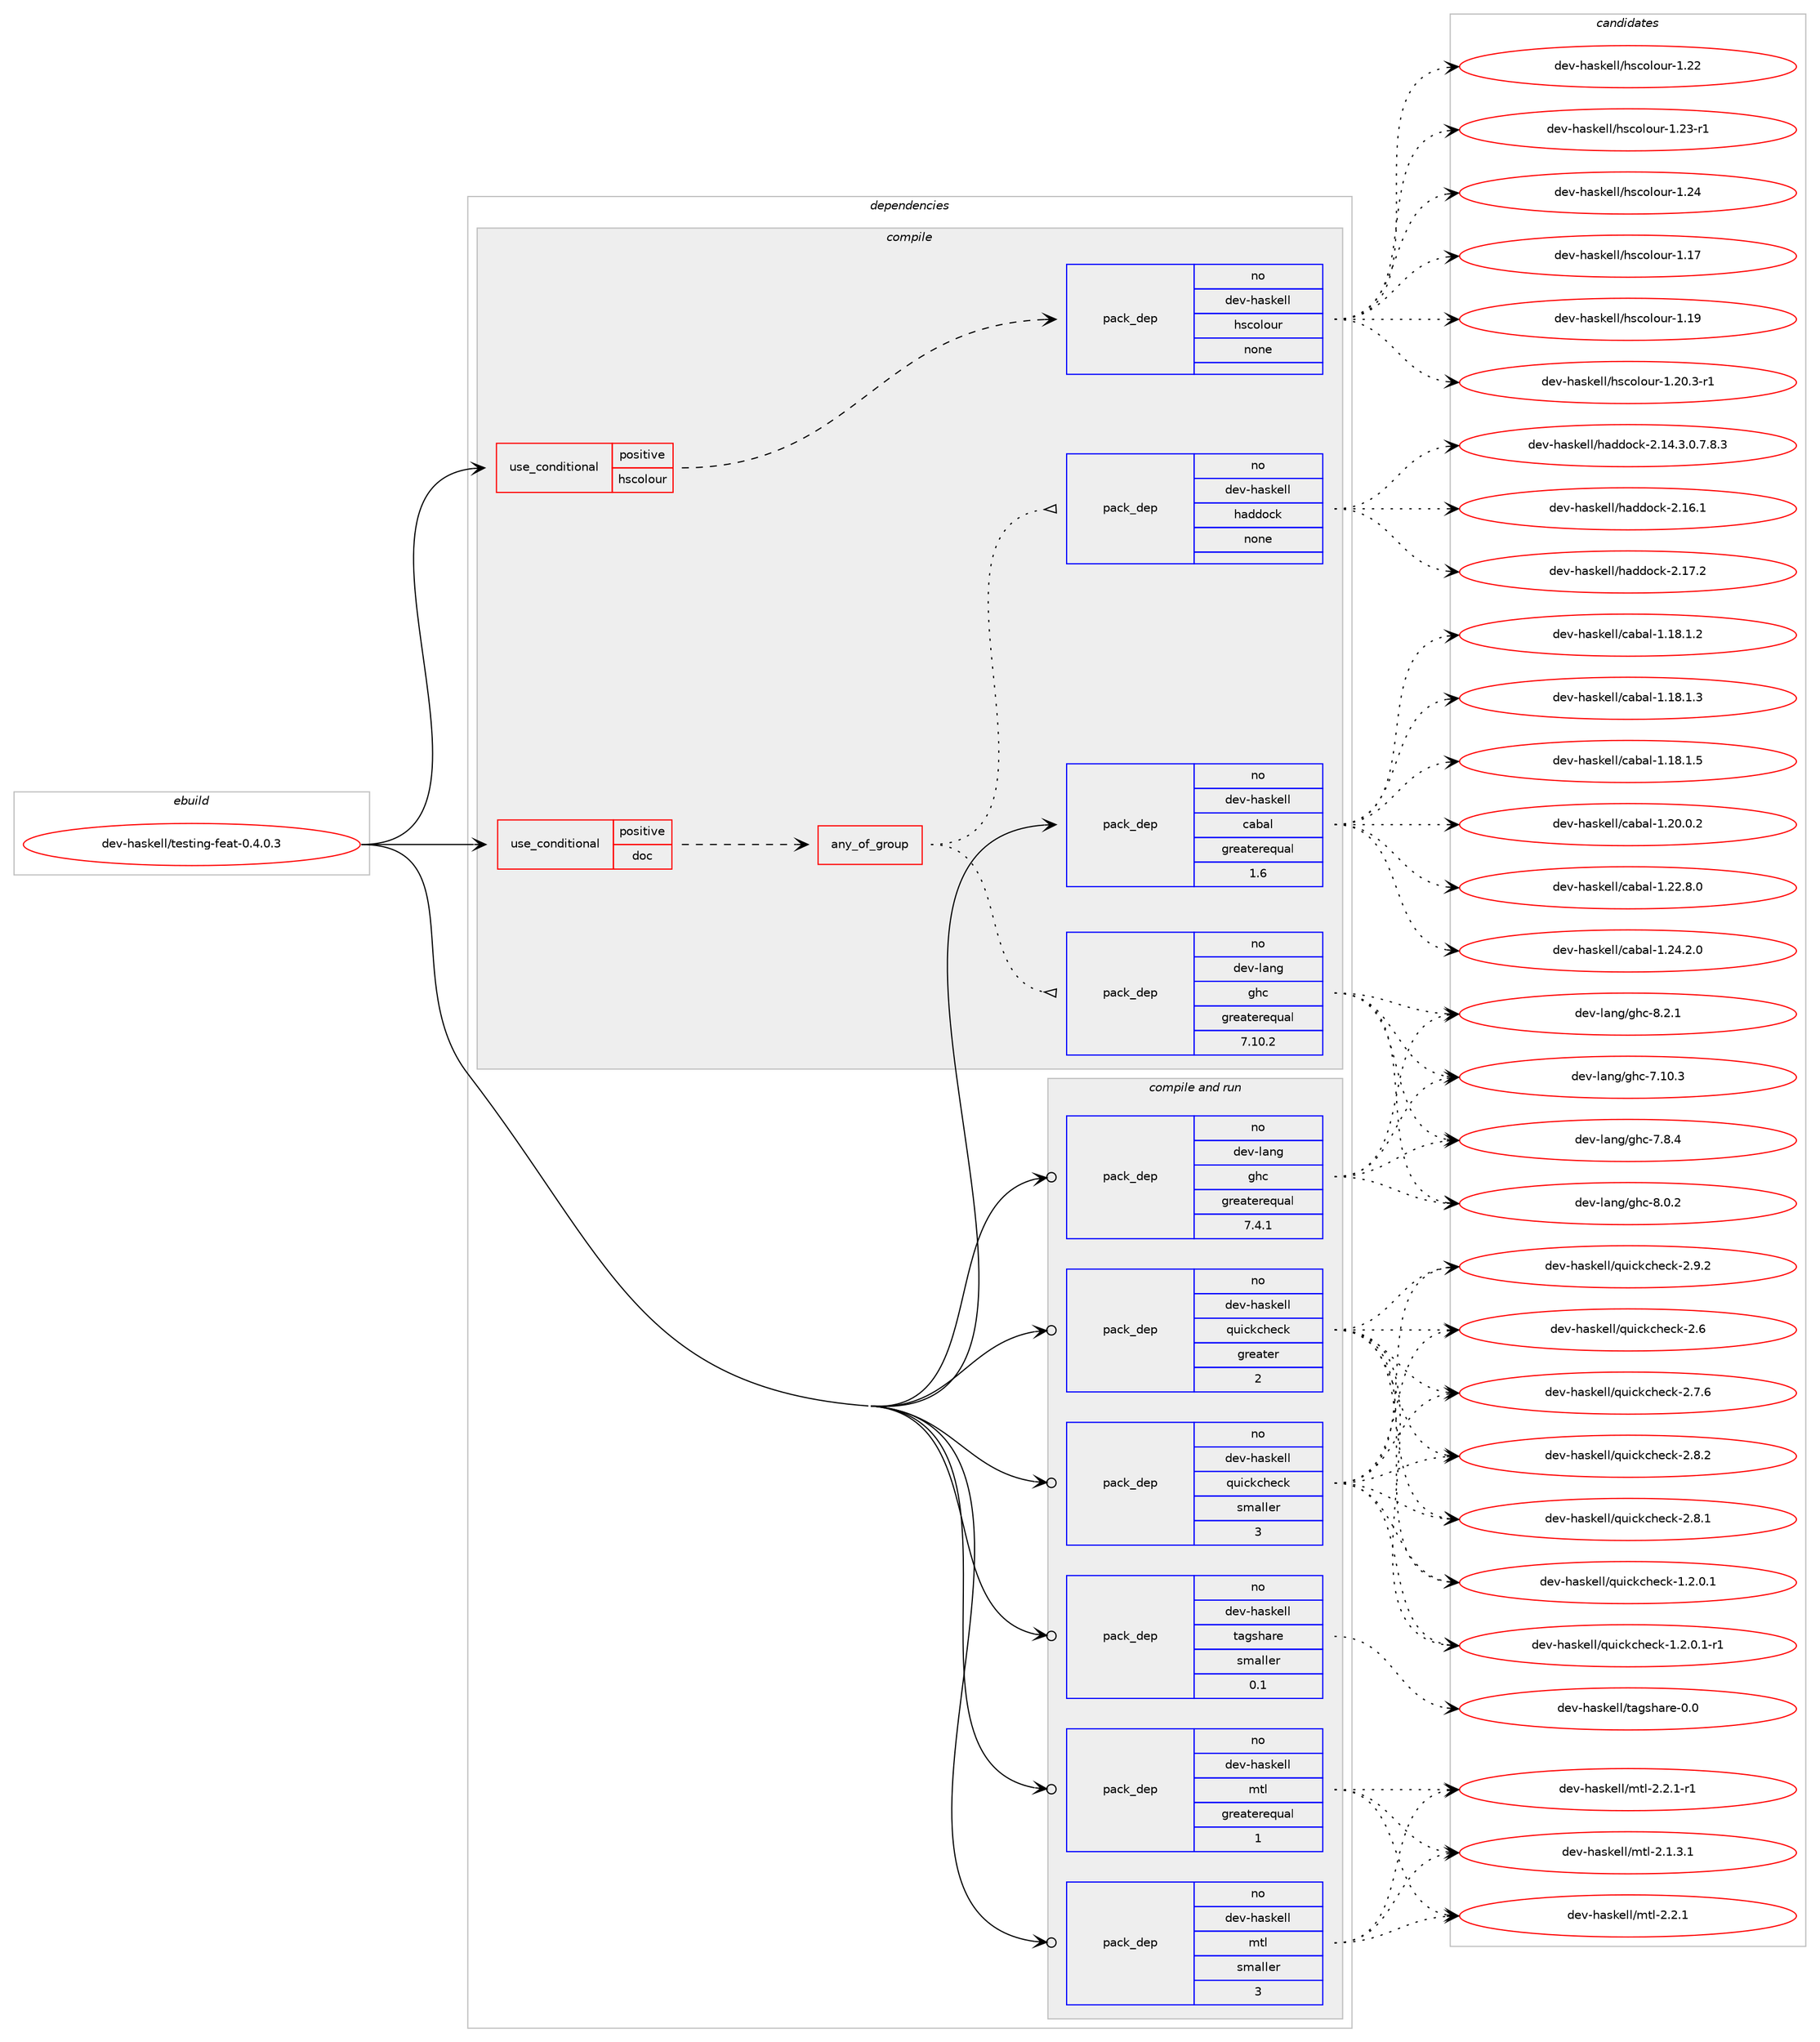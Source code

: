 digraph prolog {

# *************
# Graph options
# *************

newrank=true;
concentrate=true;
compound=true;
graph [rankdir=LR,fontname=Helvetica,fontsize=10,ranksep=1.5];#, ranksep=2.5, nodesep=0.2];
edge  [arrowhead=vee];
node  [fontname=Helvetica,fontsize=10];

# **********
# The ebuild
# **********

subgraph cluster_leftcol {
color=gray;
rank=same;
label=<<i>ebuild</i>>;
id [label="dev-haskell/testing-feat-0.4.0.3", color=red, width=4, href="../dev-haskell/testing-feat-0.4.0.3.svg"];
}

# ****************
# The dependencies
# ****************

subgraph cluster_midcol {
color=gray;
label=<<i>dependencies</i>>;
subgraph cluster_compile {
fillcolor="#eeeeee";
style=filled;
label=<<i>compile</i>>;
subgraph cond21009 {
dependency93661 [label=<<TABLE BORDER="0" CELLBORDER="1" CELLSPACING="0" CELLPADDING="4"><TR><TD ROWSPAN="3" CELLPADDING="10">use_conditional</TD></TR><TR><TD>positive</TD></TR><TR><TD>doc</TD></TR></TABLE>>, shape=none, color=red];
subgraph any2756 {
dependency93662 [label=<<TABLE BORDER="0" CELLBORDER="1" CELLSPACING="0" CELLPADDING="4"><TR><TD CELLPADDING="10">any_of_group</TD></TR></TABLE>>, shape=none, color=red];subgraph pack69866 {
dependency93663 [label=<<TABLE BORDER="0" CELLBORDER="1" CELLSPACING="0" CELLPADDING="4" WIDTH="220"><TR><TD ROWSPAN="6" CELLPADDING="30">pack_dep</TD></TR><TR><TD WIDTH="110">no</TD></TR><TR><TD>dev-haskell</TD></TR><TR><TD>haddock</TD></TR><TR><TD>none</TD></TR><TR><TD></TD></TR></TABLE>>, shape=none, color=blue];
}
dependency93662:e -> dependency93663:w [weight=20,style="dotted",arrowhead="oinv"];
subgraph pack69867 {
dependency93664 [label=<<TABLE BORDER="0" CELLBORDER="1" CELLSPACING="0" CELLPADDING="4" WIDTH="220"><TR><TD ROWSPAN="6" CELLPADDING="30">pack_dep</TD></TR><TR><TD WIDTH="110">no</TD></TR><TR><TD>dev-lang</TD></TR><TR><TD>ghc</TD></TR><TR><TD>greaterequal</TD></TR><TR><TD>7.10.2</TD></TR></TABLE>>, shape=none, color=blue];
}
dependency93662:e -> dependency93664:w [weight=20,style="dotted",arrowhead="oinv"];
}
dependency93661:e -> dependency93662:w [weight=20,style="dashed",arrowhead="vee"];
}
id:e -> dependency93661:w [weight=20,style="solid",arrowhead="vee"];
subgraph cond21010 {
dependency93665 [label=<<TABLE BORDER="0" CELLBORDER="1" CELLSPACING="0" CELLPADDING="4"><TR><TD ROWSPAN="3" CELLPADDING="10">use_conditional</TD></TR><TR><TD>positive</TD></TR><TR><TD>hscolour</TD></TR></TABLE>>, shape=none, color=red];
subgraph pack69868 {
dependency93666 [label=<<TABLE BORDER="0" CELLBORDER="1" CELLSPACING="0" CELLPADDING="4" WIDTH="220"><TR><TD ROWSPAN="6" CELLPADDING="30">pack_dep</TD></TR><TR><TD WIDTH="110">no</TD></TR><TR><TD>dev-haskell</TD></TR><TR><TD>hscolour</TD></TR><TR><TD>none</TD></TR><TR><TD></TD></TR></TABLE>>, shape=none, color=blue];
}
dependency93665:e -> dependency93666:w [weight=20,style="dashed",arrowhead="vee"];
}
id:e -> dependency93665:w [weight=20,style="solid",arrowhead="vee"];
subgraph pack69869 {
dependency93667 [label=<<TABLE BORDER="0" CELLBORDER="1" CELLSPACING="0" CELLPADDING="4" WIDTH="220"><TR><TD ROWSPAN="6" CELLPADDING="30">pack_dep</TD></TR><TR><TD WIDTH="110">no</TD></TR><TR><TD>dev-haskell</TD></TR><TR><TD>cabal</TD></TR><TR><TD>greaterequal</TD></TR><TR><TD>1.6</TD></TR></TABLE>>, shape=none, color=blue];
}
id:e -> dependency93667:w [weight=20,style="solid",arrowhead="vee"];
}
subgraph cluster_compileandrun {
fillcolor="#eeeeee";
style=filled;
label=<<i>compile and run</i>>;
subgraph pack69870 {
dependency93668 [label=<<TABLE BORDER="0" CELLBORDER="1" CELLSPACING="0" CELLPADDING="4" WIDTH="220"><TR><TD ROWSPAN="6" CELLPADDING="30">pack_dep</TD></TR><TR><TD WIDTH="110">no</TD></TR><TR><TD>dev-haskell</TD></TR><TR><TD>mtl</TD></TR><TR><TD>greaterequal</TD></TR><TR><TD>1</TD></TR></TABLE>>, shape=none, color=blue];
}
id:e -> dependency93668:w [weight=20,style="solid",arrowhead="odotvee"];
subgraph pack69871 {
dependency93669 [label=<<TABLE BORDER="0" CELLBORDER="1" CELLSPACING="0" CELLPADDING="4" WIDTH="220"><TR><TD ROWSPAN="6" CELLPADDING="30">pack_dep</TD></TR><TR><TD WIDTH="110">no</TD></TR><TR><TD>dev-haskell</TD></TR><TR><TD>mtl</TD></TR><TR><TD>smaller</TD></TR><TR><TD>3</TD></TR></TABLE>>, shape=none, color=blue];
}
id:e -> dependency93669:w [weight=20,style="solid",arrowhead="odotvee"];
subgraph pack69872 {
dependency93670 [label=<<TABLE BORDER="0" CELLBORDER="1" CELLSPACING="0" CELLPADDING="4" WIDTH="220"><TR><TD ROWSPAN="6" CELLPADDING="30">pack_dep</TD></TR><TR><TD WIDTH="110">no</TD></TR><TR><TD>dev-haskell</TD></TR><TR><TD>quickcheck</TD></TR><TR><TD>greater</TD></TR><TR><TD>2</TD></TR></TABLE>>, shape=none, color=blue];
}
id:e -> dependency93670:w [weight=20,style="solid",arrowhead="odotvee"];
subgraph pack69873 {
dependency93671 [label=<<TABLE BORDER="0" CELLBORDER="1" CELLSPACING="0" CELLPADDING="4" WIDTH="220"><TR><TD ROWSPAN="6" CELLPADDING="30">pack_dep</TD></TR><TR><TD WIDTH="110">no</TD></TR><TR><TD>dev-haskell</TD></TR><TR><TD>quickcheck</TD></TR><TR><TD>smaller</TD></TR><TR><TD>3</TD></TR></TABLE>>, shape=none, color=blue];
}
id:e -> dependency93671:w [weight=20,style="solid",arrowhead="odotvee"];
subgraph pack69874 {
dependency93672 [label=<<TABLE BORDER="0" CELLBORDER="1" CELLSPACING="0" CELLPADDING="4" WIDTH="220"><TR><TD ROWSPAN="6" CELLPADDING="30">pack_dep</TD></TR><TR><TD WIDTH="110">no</TD></TR><TR><TD>dev-haskell</TD></TR><TR><TD>tagshare</TD></TR><TR><TD>smaller</TD></TR><TR><TD>0.1</TD></TR></TABLE>>, shape=none, color=blue];
}
id:e -> dependency93672:w [weight=20,style="solid",arrowhead="odotvee"];
subgraph pack69875 {
dependency93673 [label=<<TABLE BORDER="0" CELLBORDER="1" CELLSPACING="0" CELLPADDING="4" WIDTH="220"><TR><TD ROWSPAN="6" CELLPADDING="30">pack_dep</TD></TR><TR><TD WIDTH="110">no</TD></TR><TR><TD>dev-lang</TD></TR><TR><TD>ghc</TD></TR><TR><TD>greaterequal</TD></TR><TR><TD>7.4.1</TD></TR></TABLE>>, shape=none, color=blue];
}
id:e -> dependency93673:w [weight=20,style="solid",arrowhead="odotvee"];
}
subgraph cluster_run {
fillcolor="#eeeeee";
style=filled;
label=<<i>run</i>>;
}
}

# **************
# The candidates
# **************

subgraph cluster_choices {
rank=same;
color=gray;
label=<<i>candidates</i>>;

subgraph choice69866 {
color=black;
nodesep=1;
choice1001011184510497115107101108108471049710010011199107455046495246514648465546564651 [label="dev-haskell/haddock-2.14.3.0.7.8.3", color=red, width=4,href="../dev-haskell/haddock-2.14.3.0.7.8.3.svg"];
choice100101118451049711510710110810847104971001001119910745504649544649 [label="dev-haskell/haddock-2.16.1", color=red, width=4,href="../dev-haskell/haddock-2.16.1.svg"];
choice100101118451049711510710110810847104971001001119910745504649554650 [label="dev-haskell/haddock-2.17.2", color=red, width=4,href="../dev-haskell/haddock-2.17.2.svg"];
dependency93663:e -> choice1001011184510497115107101108108471049710010011199107455046495246514648465546564651:w [style=dotted,weight="100"];
dependency93663:e -> choice100101118451049711510710110810847104971001001119910745504649544649:w [style=dotted,weight="100"];
dependency93663:e -> choice100101118451049711510710110810847104971001001119910745504649554650:w [style=dotted,weight="100"];
}
subgraph choice69867 {
color=black;
nodesep=1;
choice1001011184510897110103471031049945554649484651 [label="dev-lang/ghc-7.10.3", color=red, width=4,href="../dev-lang/ghc-7.10.3.svg"];
choice10010111845108971101034710310499455546564652 [label="dev-lang/ghc-7.8.4", color=red, width=4,href="../dev-lang/ghc-7.8.4.svg"];
choice10010111845108971101034710310499455646484650 [label="dev-lang/ghc-8.0.2", color=red, width=4,href="../dev-lang/ghc-8.0.2.svg"];
choice10010111845108971101034710310499455646504649 [label="dev-lang/ghc-8.2.1", color=red, width=4,href="../dev-lang/ghc-8.2.1.svg"];
dependency93664:e -> choice1001011184510897110103471031049945554649484651:w [style=dotted,weight="100"];
dependency93664:e -> choice10010111845108971101034710310499455546564652:w [style=dotted,weight="100"];
dependency93664:e -> choice10010111845108971101034710310499455646484650:w [style=dotted,weight="100"];
dependency93664:e -> choice10010111845108971101034710310499455646504649:w [style=dotted,weight="100"];
}
subgraph choice69868 {
color=black;
nodesep=1;
choice100101118451049711510710110810847104115991111081111171144549464955 [label="dev-haskell/hscolour-1.17", color=red, width=4,href="../dev-haskell/hscolour-1.17.svg"];
choice100101118451049711510710110810847104115991111081111171144549464957 [label="dev-haskell/hscolour-1.19", color=red, width=4,href="../dev-haskell/hscolour-1.19.svg"];
choice10010111845104971151071011081084710411599111108111117114454946504846514511449 [label="dev-haskell/hscolour-1.20.3-r1", color=red, width=4,href="../dev-haskell/hscolour-1.20.3-r1.svg"];
choice100101118451049711510710110810847104115991111081111171144549465050 [label="dev-haskell/hscolour-1.22", color=red, width=4,href="../dev-haskell/hscolour-1.22.svg"];
choice1001011184510497115107101108108471041159911110811111711445494650514511449 [label="dev-haskell/hscolour-1.23-r1", color=red, width=4,href="../dev-haskell/hscolour-1.23-r1.svg"];
choice100101118451049711510710110810847104115991111081111171144549465052 [label="dev-haskell/hscolour-1.24", color=red, width=4,href="../dev-haskell/hscolour-1.24.svg"];
dependency93666:e -> choice100101118451049711510710110810847104115991111081111171144549464955:w [style=dotted,weight="100"];
dependency93666:e -> choice100101118451049711510710110810847104115991111081111171144549464957:w [style=dotted,weight="100"];
dependency93666:e -> choice10010111845104971151071011081084710411599111108111117114454946504846514511449:w [style=dotted,weight="100"];
dependency93666:e -> choice100101118451049711510710110810847104115991111081111171144549465050:w [style=dotted,weight="100"];
dependency93666:e -> choice1001011184510497115107101108108471041159911110811111711445494650514511449:w [style=dotted,weight="100"];
dependency93666:e -> choice100101118451049711510710110810847104115991111081111171144549465052:w [style=dotted,weight="100"];
}
subgraph choice69869 {
color=black;
nodesep=1;
choice10010111845104971151071011081084799979897108454946495646494650 [label="dev-haskell/cabal-1.18.1.2", color=red, width=4,href="../dev-haskell/cabal-1.18.1.2.svg"];
choice10010111845104971151071011081084799979897108454946495646494651 [label="dev-haskell/cabal-1.18.1.3", color=red, width=4,href="../dev-haskell/cabal-1.18.1.3.svg"];
choice10010111845104971151071011081084799979897108454946495646494653 [label="dev-haskell/cabal-1.18.1.5", color=red, width=4,href="../dev-haskell/cabal-1.18.1.5.svg"];
choice10010111845104971151071011081084799979897108454946504846484650 [label="dev-haskell/cabal-1.20.0.2", color=red, width=4,href="../dev-haskell/cabal-1.20.0.2.svg"];
choice10010111845104971151071011081084799979897108454946505046564648 [label="dev-haskell/cabal-1.22.8.0", color=red, width=4,href="../dev-haskell/cabal-1.22.8.0.svg"];
choice10010111845104971151071011081084799979897108454946505246504648 [label="dev-haskell/cabal-1.24.2.0", color=red, width=4,href="../dev-haskell/cabal-1.24.2.0.svg"];
dependency93667:e -> choice10010111845104971151071011081084799979897108454946495646494650:w [style=dotted,weight="100"];
dependency93667:e -> choice10010111845104971151071011081084799979897108454946495646494651:w [style=dotted,weight="100"];
dependency93667:e -> choice10010111845104971151071011081084799979897108454946495646494653:w [style=dotted,weight="100"];
dependency93667:e -> choice10010111845104971151071011081084799979897108454946504846484650:w [style=dotted,weight="100"];
dependency93667:e -> choice10010111845104971151071011081084799979897108454946505046564648:w [style=dotted,weight="100"];
dependency93667:e -> choice10010111845104971151071011081084799979897108454946505246504648:w [style=dotted,weight="100"];
}
subgraph choice69870 {
color=black;
nodesep=1;
choice1001011184510497115107101108108471091161084550464946514649 [label="dev-haskell/mtl-2.1.3.1", color=red, width=4,href="../dev-haskell/mtl-2.1.3.1.svg"];
choice100101118451049711510710110810847109116108455046504649 [label="dev-haskell/mtl-2.2.1", color=red, width=4,href="../dev-haskell/mtl-2.2.1.svg"];
choice1001011184510497115107101108108471091161084550465046494511449 [label="dev-haskell/mtl-2.2.1-r1", color=red, width=4,href="../dev-haskell/mtl-2.2.1-r1.svg"];
dependency93668:e -> choice1001011184510497115107101108108471091161084550464946514649:w [style=dotted,weight="100"];
dependency93668:e -> choice100101118451049711510710110810847109116108455046504649:w [style=dotted,weight="100"];
dependency93668:e -> choice1001011184510497115107101108108471091161084550465046494511449:w [style=dotted,weight="100"];
}
subgraph choice69871 {
color=black;
nodesep=1;
choice1001011184510497115107101108108471091161084550464946514649 [label="dev-haskell/mtl-2.1.3.1", color=red, width=4,href="../dev-haskell/mtl-2.1.3.1.svg"];
choice100101118451049711510710110810847109116108455046504649 [label="dev-haskell/mtl-2.2.1", color=red, width=4,href="../dev-haskell/mtl-2.2.1.svg"];
choice1001011184510497115107101108108471091161084550465046494511449 [label="dev-haskell/mtl-2.2.1-r1", color=red, width=4,href="../dev-haskell/mtl-2.2.1-r1.svg"];
dependency93669:e -> choice1001011184510497115107101108108471091161084550464946514649:w [style=dotted,weight="100"];
dependency93669:e -> choice100101118451049711510710110810847109116108455046504649:w [style=dotted,weight="100"];
dependency93669:e -> choice1001011184510497115107101108108471091161084550465046494511449:w [style=dotted,weight="100"];
}
subgraph choice69872 {
color=black;
nodesep=1;
choice1001011184510497115107101108108471131171059910799104101991074549465046484649 [label="dev-haskell/quickcheck-1.2.0.1", color=red, width=4,href="../dev-haskell/quickcheck-1.2.0.1.svg"];
choice10010111845104971151071011081084711311710599107991041019910745494650464846494511449 [label="dev-haskell/quickcheck-1.2.0.1-r1", color=red, width=4,href="../dev-haskell/quickcheck-1.2.0.1-r1.svg"];
choice10010111845104971151071011081084711311710599107991041019910745504654 [label="dev-haskell/quickcheck-2.6", color=red, width=4,href="../dev-haskell/quickcheck-2.6.svg"];
choice100101118451049711510710110810847113117105991079910410199107455046554654 [label="dev-haskell/quickcheck-2.7.6", color=red, width=4,href="../dev-haskell/quickcheck-2.7.6.svg"];
choice100101118451049711510710110810847113117105991079910410199107455046564649 [label="dev-haskell/quickcheck-2.8.1", color=red, width=4,href="../dev-haskell/quickcheck-2.8.1.svg"];
choice100101118451049711510710110810847113117105991079910410199107455046564650 [label="dev-haskell/quickcheck-2.8.2", color=red, width=4,href="../dev-haskell/quickcheck-2.8.2.svg"];
choice100101118451049711510710110810847113117105991079910410199107455046574650 [label="dev-haskell/quickcheck-2.9.2", color=red, width=4,href="../dev-haskell/quickcheck-2.9.2.svg"];
dependency93670:e -> choice1001011184510497115107101108108471131171059910799104101991074549465046484649:w [style=dotted,weight="100"];
dependency93670:e -> choice10010111845104971151071011081084711311710599107991041019910745494650464846494511449:w [style=dotted,weight="100"];
dependency93670:e -> choice10010111845104971151071011081084711311710599107991041019910745504654:w [style=dotted,weight="100"];
dependency93670:e -> choice100101118451049711510710110810847113117105991079910410199107455046554654:w [style=dotted,weight="100"];
dependency93670:e -> choice100101118451049711510710110810847113117105991079910410199107455046564649:w [style=dotted,weight="100"];
dependency93670:e -> choice100101118451049711510710110810847113117105991079910410199107455046564650:w [style=dotted,weight="100"];
dependency93670:e -> choice100101118451049711510710110810847113117105991079910410199107455046574650:w [style=dotted,weight="100"];
}
subgraph choice69873 {
color=black;
nodesep=1;
choice1001011184510497115107101108108471131171059910799104101991074549465046484649 [label="dev-haskell/quickcheck-1.2.0.1", color=red, width=4,href="../dev-haskell/quickcheck-1.2.0.1.svg"];
choice10010111845104971151071011081084711311710599107991041019910745494650464846494511449 [label="dev-haskell/quickcheck-1.2.0.1-r1", color=red, width=4,href="../dev-haskell/quickcheck-1.2.0.1-r1.svg"];
choice10010111845104971151071011081084711311710599107991041019910745504654 [label="dev-haskell/quickcheck-2.6", color=red, width=4,href="../dev-haskell/quickcheck-2.6.svg"];
choice100101118451049711510710110810847113117105991079910410199107455046554654 [label="dev-haskell/quickcheck-2.7.6", color=red, width=4,href="../dev-haskell/quickcheck-2.7.6.svg"];
choice100101118451049711510710110810847113117105991079910410199107455046564649 [label="dev-haskell/quickcheck-2.8.1", color=red, width=4,href="../dev-haskell/quickcheck-2.8.1.svg"];
choice100101118451049711510710110810847113117105991079910410199107455046564650 [label="dev-haskell/quickcheck-2.8.2", color=red, width=4,href="../dev-haskell/quickcheck-2.8.2.svg"];
choice100101118451049711510710110810847113117105991079910410199107455046574650 [label="dev-haskell/quickcheck-2.9.2", color=red, width=4,href="../dev-haskell/quickcheck-2.9.2.svg"];
dependency93671:e -> choice1001011184510497115107101108108471131171059910799104101991074549465046484649:w [style=dotted,weight="100"];
dependency93671:e -> choice10010111845104971151071011081084711311710599107991041019910745494650464846494511449:w [style=dotted,weight="100"];
dependency93671:e -> choice10010111845104971151071011081084711311710599107991041019910745504654:w [style=dotted,weight="100"];
dependency93671:e -> choice100101118451049711510710110810847113117105991079910410199107455046554654:w [style=dotted,weight="100"];
dependency93671:e -> choice100101118451049711510710110810847113117105991079910410199107455046564649:w [style=dotted,weight="100"];
dependency93671:e -> choice100101118451049711510710110810847113117105991079910410199107455046564650:w [style=dotted,weight="100"];
dependency93671:e -> choice100101118451049711510710110810847113117105991079910410199107455046574650:w [style=dotted,weight="100"];
}
subgraph choice69874 {
color=black;
nodesep=1;
choice100101118451049711510710110810847116971031151049711410145484648 [label="dev-haskell/tagshare-0.0", color=red, width=4,href="../dev-haskell/tagshare-0.0.svg"];
dependency93672:e -> choice100101118451049711510710110810847116971031151049711410145484648:w [style=dotted,weight="100"];
}
subgraph choice69875 {
color=black;
nodesep=1;
choice1001011184510897110103471031049945554649484651 [label="dev-lang/ghc-7.10.3", color=red, width=4,href="../dev-lang/ghc-7.10.3.svg"];
choice10010111845108971101034710310499455546564652 [label="dev-lang/ghc-7.8.4", color=red, width=4,href="../dev-lang/ghc-7.8.4.svg"];
choice10010111845108971101034710310499455646484650 [label="dev-lang/ghc-8.0.2", color=red, width=4,href="../dev-lang/ghc-8.0.2.svg"];
choice10010111845108971101034710310499455646504649 [label="dev-lang/ghc-8.2.1", color=red, width=4,href="../dev-lang/ghc-8.2.1.svg"];
dependency93673:e -> choice1001011184510897110103471031049945554649484651:w [style=dotted,weight="100"];
dependency93673:e -> choice10010111845108971101034710310499455546564652:w [style=dotted,weight="100"];
dependency93673:e -> choice10010111845108971101034710310499455646484650:w [style=dotted,weight="100"];
dependency93673:e -> choice10010111845108971101034710310499455646504649:w [style=dotted,weight="100"];
}
}

}
